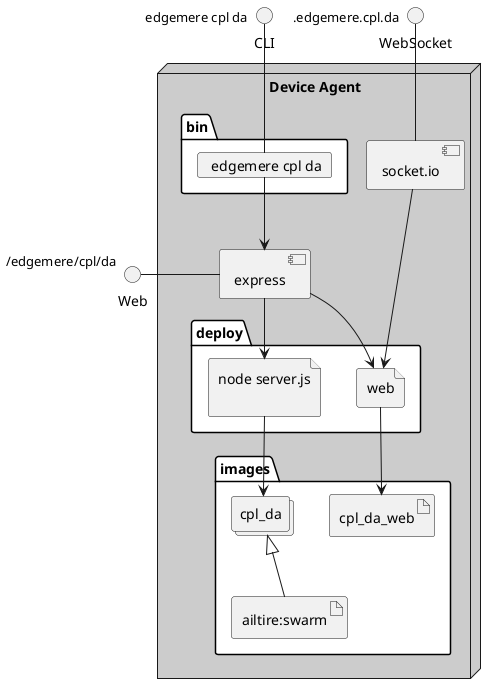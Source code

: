 @startuml
  interface CLI
  interface Web
  interface WebSocket
node "Device Agent" #cccccc {
  component express as REST
  component socket.io as socket
  folder bin #ffffff {
    card " edgemere cpl da" as binName
  }
  binName --> REST

  folder deploy #ffffff {
      file "node server.js\n" as cpl_da_container
      REST --> cpl_da_container

  
    file "web" as web_container
    REST --> web_container
    socket ---> web_container
  
  }
  folder images #ffffff {
    collections "cpl_da" as cpl_daimage
    artifact "ailtire:swarm" as ailtireswarm
    cpl_daimage <|-- ailtireswarm
    cpl_da_container --> cpl_daimage

  
      artifact "cpl_da_web" as cpl_da_web
      web_container --> cpl_da_web
    
  }
}
CLI " edgemere cpl da" -- binName
Web "/edgemere/cpl/da" - REST
WebSocket ".edgemere.cpl.da" -- socket

@enduml
